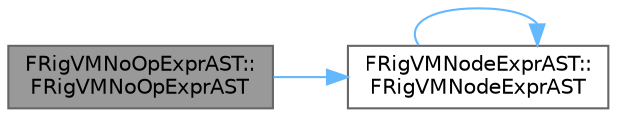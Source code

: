 digraph "FRigVMNoOpExprAST::FRigVMNoOpExprAST"
{
 // INTERACTIVE_SVG=YES
 // LATEX_PDF_SIZE
  bgcolor="transparent";
  edge [fontname=Helvetica,fontsize=10,labelfontname=Helvetica,labelfontsize=10];
  node [fontname=Helvetica,fontsize=10,shape=box,height=0.2,width=0.4];
  rankdir="LR";
  Node1 [id="Node000001",label="FRigVMNoOpExprAST::\lFRigVMNoOpExprAST",height=0.2,width=0.4,color="gray40", fillcolor="grey60", style="filled", fontcolor="black",tooltip=" "];
  Node1 -> Node2 [id="edge1_Node000001_Node000002",color="steelblue1",style="solid",tooltip=" "];
  Node2 [id="Node000002",label="FRigVMNodeExprAST::\lFRigVMNodeExprAST",height=0.2,width=0.4,color="grey40", fillcolor="white", style="filled",URL="$d4/dee/classFRigVMNodeExprAST.html#a5c442eb34b38ade3686b369d70701302",tooltip=" "];
  Node2 -> Node2 [id="edge2_Node000002_Node000002",color="steelblue1",style="solid",tooltip=" "];
}
